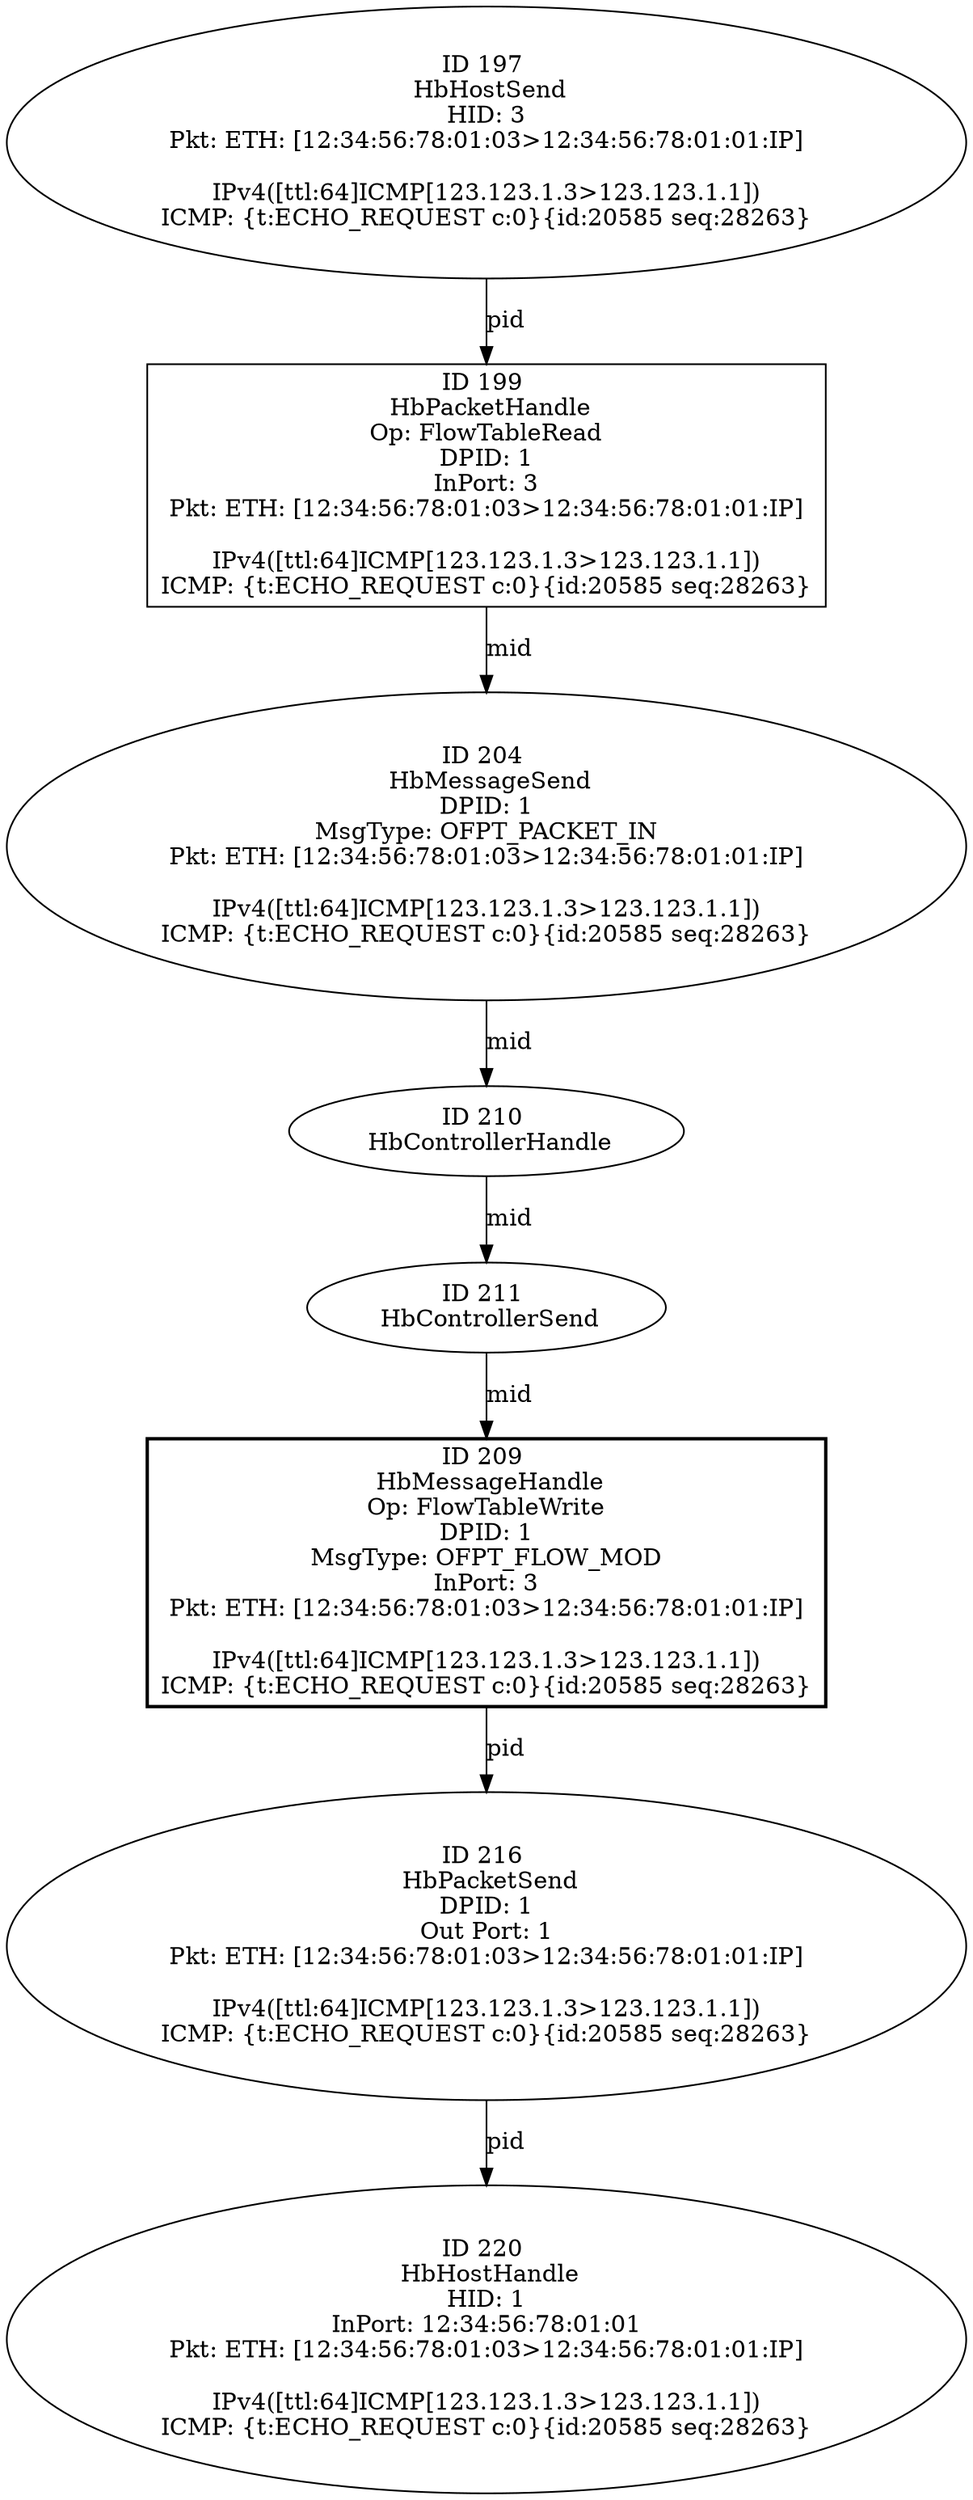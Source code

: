 strict digraph G {
197 [shape=oval, event=<HbHostSend, eid: 197>, label="ID 197 
 HbHostSend
HID: 3
Pkt: ETH: [12:34:56:78:01:03>12:34:56:78:01:01:IP]

IPv4([ttl:64]ICMP[123.123.1.3>123.123.1.1])
ICMP: {t:ECHO_REQUEST c:0}{id:20585 seq:28263}"];
199 [shape=box, event=<HbPacketHandle, eid: 199>, label="ID 199 
 HbPacketHandle
Op: FlowTableRead
DPID: 1
InPort: 3
Pkt: ETH: [12:34:56:78:01:03>12:34:56:78:01:01:IP]

IPv4([ttl:64]ICMP[123.123.1.3>123.123.1.1])
ICMP: {t:ECHO_REQUEST c:0}{id:20585 seq:28263}"];
204 [shape=oval, event=<HbMessageSend, eid: 204>, label="ID 204 
 HbMessageSend
DPID: 1
MsgType: OFPT_PACKET_IN
Pkt: ETH: [12:34:56:78:01:03>12:34:56:78:01:01:IP]

IPv4([ttl:64]ICMP[123.123.1.3>123.123.1.1])
ICMP: {t:ECHO_REQUEST c:0}{id:20585 seq:28263}"];
209 [shape=box, style=bold, event=<HbMessageHandle, eid: 209>, label="ID 209 
 HbMessageHandle
Op: FlowTableWrite
DPID: 1
MsgType: OFPT_FLOW_MOD
InPort: 3
Pkt: ETH: [12:34:56:78:01:03>12:34:56:78:01:01:IP]

IPv4([ttl:64]ICMP[123.123.1.3>123.123.1.1])
ICMP: {t:ECHO_REQUEST c:0}{id:20585 seq:28263}"];
210 [shape=oval, event=<HbControllerHandle, eid: 210>, label="ID 210 
 HbControllerHandle"];
211 [shape=oval, event=<HbControllerSend, eid: 211>, label="ID 211 
 HbControllerSend"];
216 [shape=oval, event=<HbPacketSend, eid: 216>, label="ID 216 
 HbPacketSend
DPID: 1
Out Port: 1
Pkt: ETH: [12:34:56:78:01:03>12:34:56:78:01:01:IP]

IPv4([ttl:64]ICMP[123.123.1.3>123.123.1.1])
ICMP: {t:ECHO_REQUEST c:0}{id:20585 seq:28263}"];
220 [shape=oval, event=<HbHostHandle, eid: 220>, label="ID 220 
 HbHostHandle
HID: 1
InPort: 12:34:56:78:01:01
Pkt: ETH: [12:34:56:78:01:03>12:34:56:78:01:01:IP]

IPv4([ttl:64]ICMP[123.123.1.3>123.123.1.1])
ICMP: {t:ECHO_REQUEST c:0}{id:20585 seq:28263}"];
197 -> 199  [rel=pid, label=pid];
199 -> 204  [rel=mid, label=mid];
204 -> 210  [rel=mid, label=mid];
209 -> 216  [rel=pid, label=pid];
210 -> 211  [rel=mid, label=mid];
211 -> 209  [rel=mid, label=mid];
216 -> 220  [rel=pid, label=pid];
}
